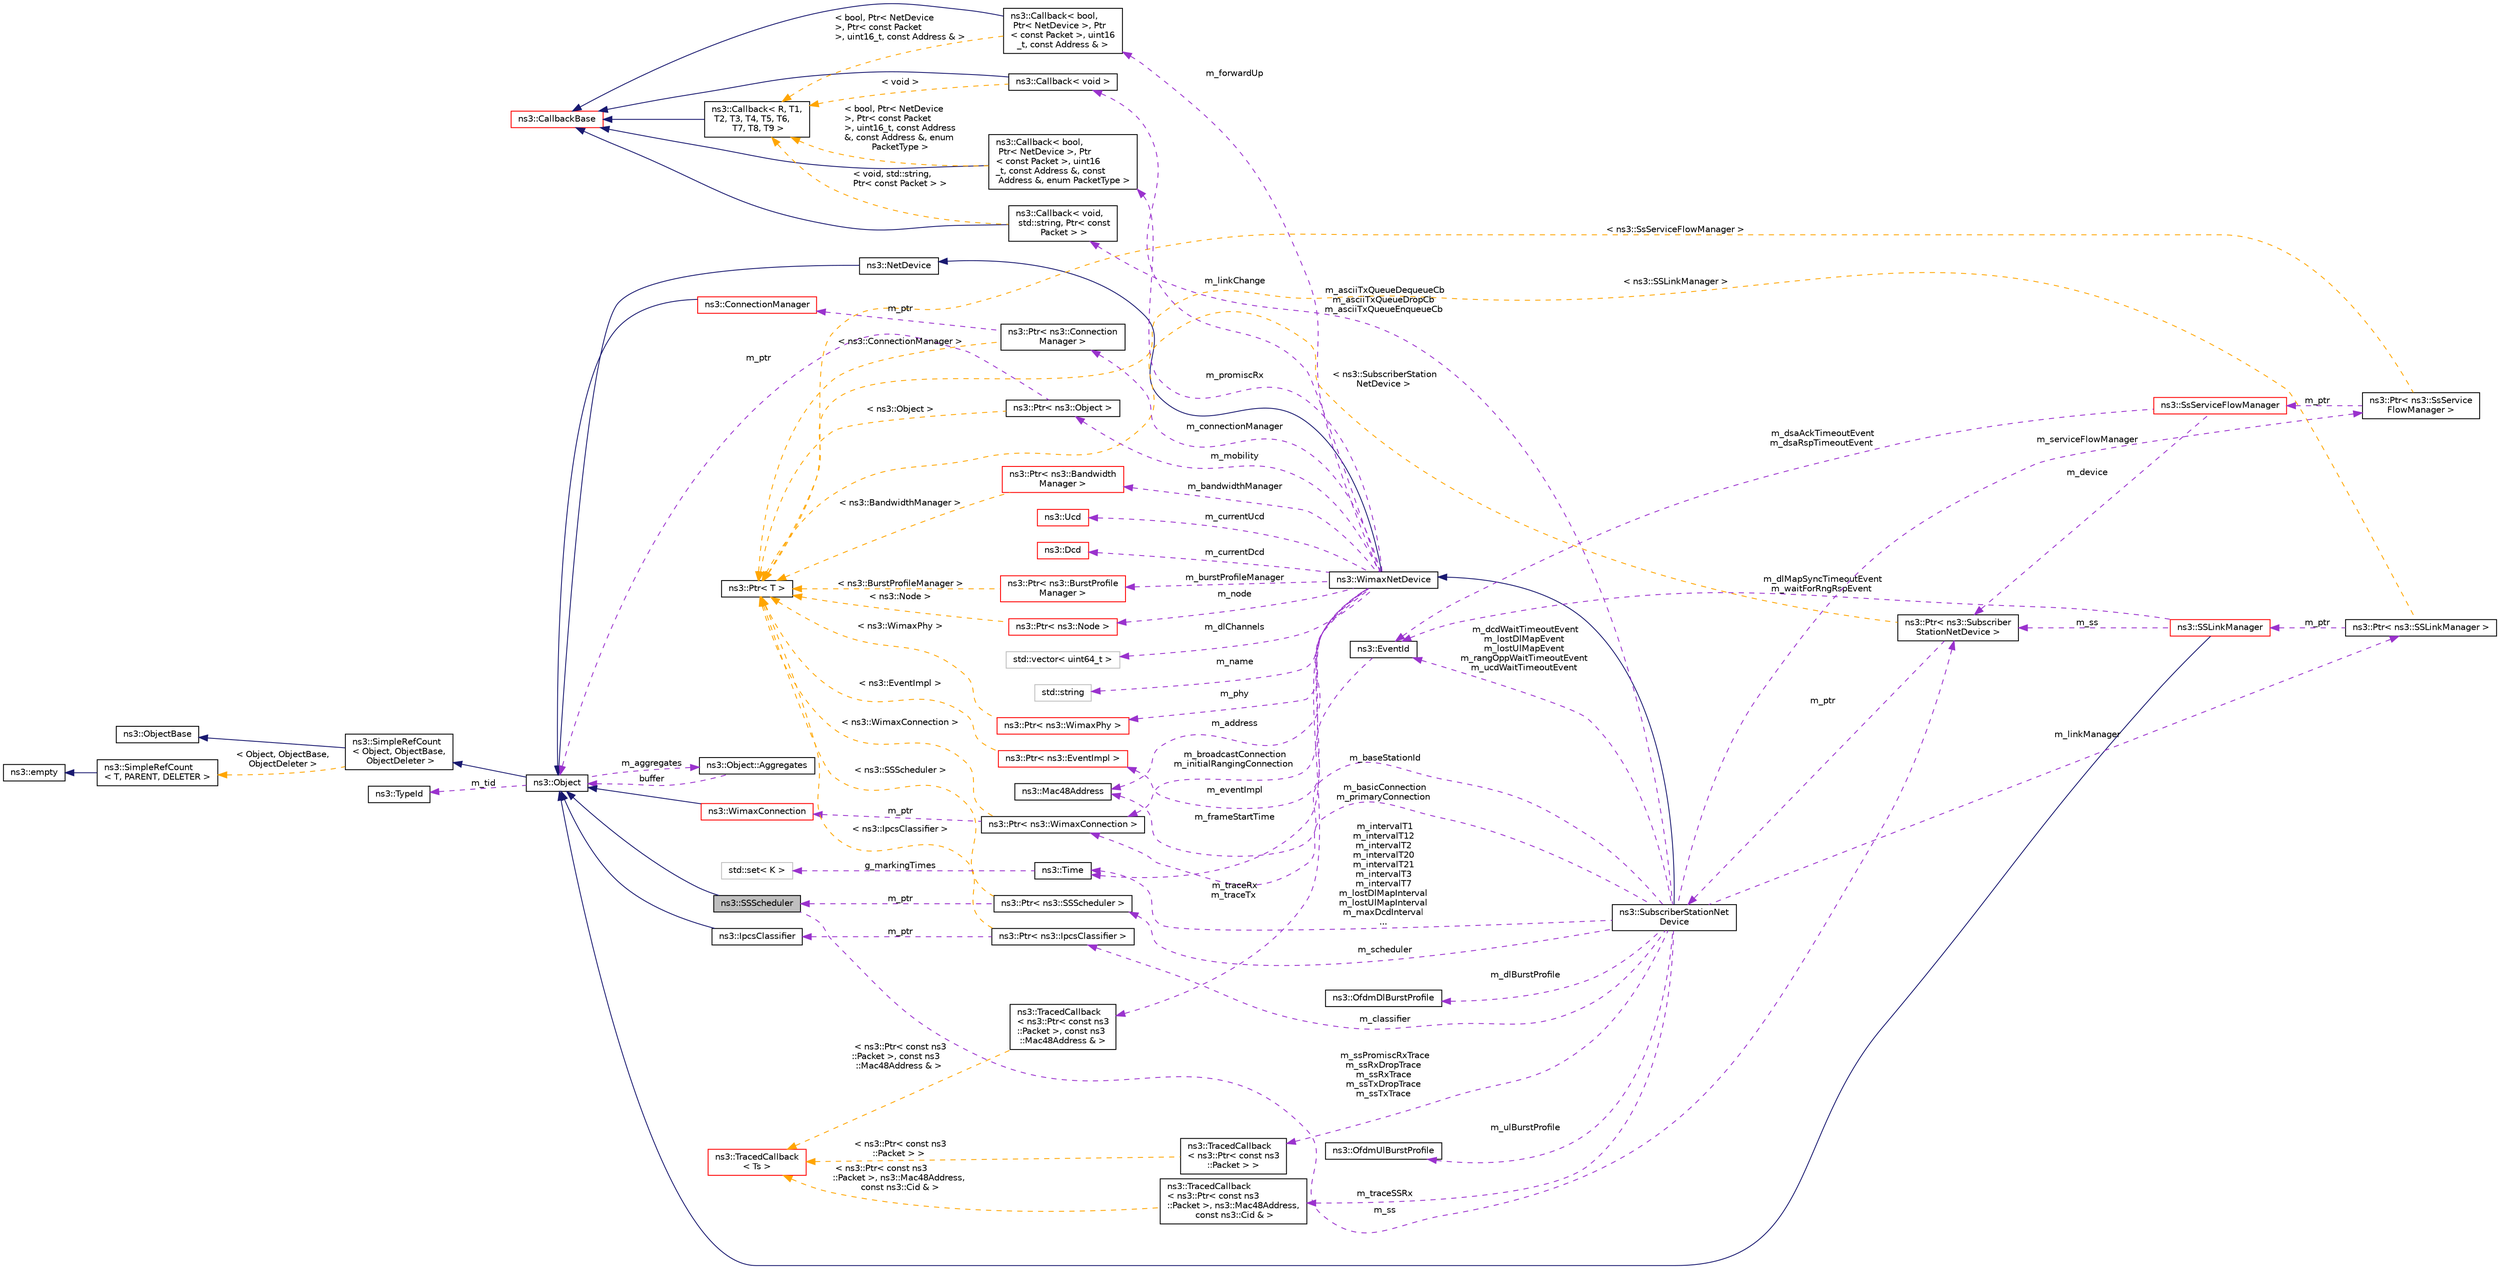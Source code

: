 digraph "ns3::SSScheduler"
{
 // LATEX_PDF_SIZE
  edge [fontname="Helvetica",fontsize="10",labelfontname="Helvetica",labelfontsize="10"];
  node [fontname="Helvetica",fontsize="10",shape=record];
  rankdir="LR";
  Node1 [label="ns3::SSScheduler",height=0.2,width=0.4,color="black", fillcolor="grey75", style="filled", fontcolor="black",tooltip=" "];
  Node2 -> Node1 [dir="back",color="midnightblue",fontsize="10",style="solid",fontname="Helvetica"];
  Node2 [label="ns3::Object",height=0.2,width=0.4,color="black", fillcolor="white", style="filled",URL="$classns3_1_1_object.html",tooltip="A base class which provides memory management and object aggregation."];
  Node3 -> Node2 [dir="back",color="midnightblue",fontsize="10",style="solid",fontname="Helvetica"];
  Node3 [label="ns3::SimpleRefCount\l\< Object, ObjectBase,\l ObjectDeleter \>",height=0.2,width=0.4,color="black", fillcolor="white", style="filled",URL="$classns3_1_1_simple_ref_count.html",tooltip=" "];
  Node4 -> Node3 [dir="back",color="midnightblue",fontsize="10",style="solid",fontname="Helvetica"];
  Node4 [label="ns3::ObjectBase",height=0.2,width=0.4,color="black", fillcolor="white", style="filled",URL="$classns3_1_1_object_base.html",tooltip="Anchor the ns-3 type and attribute system."];
  Node5 -> Node3 [dir="back",color="orange",fontsize="10",style="dashed",label=" \< Object, ObjectBase,\l ObjectDeleter \>" ,fontname="Helvetica"];
  Node5 [label="ns3::SimpleRefCount\l\< T, PARENT, DELETER \>",height=0.2,width=0.4,color="black", fillcolor="white", style="filled",URL="$classns3_1_1_simple_ref_count.html",tooltip="A template-based reference counting class."];
  Node6 -> Node5 [dir="back",color="midnightblue",fontsize="10",style="solid",fontname="Helvetica"];
  Node6 [label="ns3::empty",height=0.2,width=0.4,color="black", fillcolor="white", style="filled",URL="$classns3_1_1empty.html",tooltip="make Callback use a separate empty type"];
  Node7 -> Node2 [dir="back",color="darkorchid3",fontsize="10",style="dashed",label=" m_tid" ,fontname="Helvetica"];
  Node7 [label="ns3::TypeId",height=0.2,width=0.4,color="black", fillcolor="white", style="filled",URL="$classns3_1_1_type_id.html",tooltip="a unique identifier for an interface."];
  Node8 -> Node2 [dir="back",color="darkorchid3",fontsize="10",style="dashed",label=" m_aggregates" ,fontname="Helvetica"];
  Node8 [label="ns3::Object::Aggregates",height=0.2,width=0.4,color="black", fillcolor="white", style="filled",URL="$structns3_1_1_object_1_1_aggregates.html",tooltip="The list of Objects aggregated to this one."];
  Node2 -> Node8 [dir="back",color="darkorchid3",fontsize="10",style="dashed",label=" buffer" ,fontname="Helvetica"];
  Node9 -> Node1 [dir="back",color="darkorchid3",fontsize="10",style="dashed",label=" m_ss" ,fontname="Helvetica"];
  Node9 [label="ns3::Ptr\< ns3::Subscriber\lStationNetDevice \>",height=0.2,width=0.4,color="black", fillcolor="white", style="filled",URL="$classns3_1_1_ptr.html",tooltip=" "];
  Node10 -> Node9 [dir="back",color="darkorchid3",fontsize="10",style="dashed",label=" m_ptr" ,fontname="Helvetica"];
  Node10 [label="ns3::SubscriberStationNet\lDevice",height=0.2,width=0.4,color="black", fillcolor="white", style="filled",URL="$classns3_1_1_subscriber_station_net_device.html",tooltip="SubscriberStationNetDevice subclass of WimaxNetDevice."];
  Node11 -> Node10 [dir="back",color="midnightblue",fontsize="10",style="solid",fontname="Helvetica"];
  Node11 [label="ns3::WimaxNetDevice",height=0.2,width=0.4,color="black", fillcolor="white", style="filled",URL="$classns3_1_1_wimax_net_device.html",tooltip="Hold together all WiMAX-related objects in a NetDevice."];
  Node12 -> Node11 [dir="back",color="midnightblue",fontsize="10",style="solid",fontname="Helvetica"];
  Node12 [label="ns3::NetDevice",height=0.2,width=0.4,color="black", fillcolor="white", style="filled",URL="$classns3_1_1_net_device.html",tooltip="Network layer to device interface."];
  Node2 -> Node12 [dir="back",color="midnightblue",fontsize="10",style="solid",fontname="Helvetica"];
  Node13 -> Node11 [dir="back",color="darkorchid3",fontsize="10",style="dashed",label=" m_address" ,fontname="Helvetica"];
  Node13 [label="ns3::Mac48Address",height=0.2,width=0.4,color="black", fillcolor="white", style="filled",URL="$classns3_1_1_mac48_address.html",tooltip="an EUI-48 address"];
  Node14 -> Node11 [dir="back",color="darkorchid3",fontsize="10",style="dashed",label=" m_broadcastConnection\nm_initialRangingConnection" ,fontname="Helvetica"];
  Node14 [label="ns3::Ptr\< ns3::WimaxConnection \>",height=0.2,width=0.4,color="black", fillcolor="white", style="filled",URL="$classns3_1_1_ptr.html",tooltip=" "];
  Node15 -> Node14 [dir="back",color="darkorchid3",fontsize="10",style="dashed",label=" m_ptr" ,fontname="Helvetica"];
  Node15 [label="ns3::WimaxConnection",height=0.2,width=0.4,color="red", fillcolor="white", style="filled",URL="$classns3_1_1_wimax_connection.html",tooltip="Class to represent WiMAX connections."];
  Node2 -> Node15 [dir="back",color="midnightblue",fontsize="10",style="solid",fontname="Helvetica"];
  Node47 -> Node14 [dir="back",color="orange",fontsize="10",style="dashed",label=" \< ns3::WimaxConnection \>" ,fontname="Helvetica"];
  Node47 [label="ns3::Ptr\< T \>",height=0.2,width=0.4,color="black", fillcolor="white", style="filled",URL="$classns3_1_1_ptr.html",tooltip="Smart pointer class similar to boost::intrusive_ptr."];
  Node73 -> Node11 [dir="back",color="darkorchid3",fontsize="10",style="dashed",label=" m_promiscRx" ,fontname="Helvetica"];
  Node73 [label="ns3::Callback\< bool,\l Ptr\< NetDevice \>, Ptr\l\< const Packet \>, uint16\l_t, const Address &, const\l Address &, enum PacketType \>",height=0.2,width=0.4,color="black", fillcolor="white", style="filled",URL="$classns3_1_1_callback.html",tooltip=" "];
  Node43 -> Node73 [dir="back",color="midnightblue",fontsize="10",style="solid",fontname="Helvetica"];
  Node43 [label="ns3::CallbackBase",height=0.2,width=0.4,color="red", fillcolor="white", style="filled",URL="$classns3_1_1_callback_base.html",tooltip="Base class for Callback class."];
  Node48 -> Node73 [dir="back",color="orange",fontsize="10",style="dashed",label=" \< bool, Ptr\< NetDevice\l \>, Ptr\< const Packet\l \>, uint16_t, const Address\l &, const Address &, enum\l PacketType \>" ,fontname="Helvetica"];
  Node48 [label="ns3::Callback\< R, T1,\l T2, T3, T4, T5, T6,\l T7, T8, T9 \>",height=0.2,width=0.4,color="black", fillcolor="white", style="filled",URL="$classns3_1_1_callback.html",tooltip="Callback template class."];
  Node43 -> Node48 [dir="back",color="midnightblue",fontsize="10",style="solid",fontname="Helvetica"];
  Node74 -> Node11 [dir="back",color="darkorchid3",fontsize="10",style="dashed",label=" m_connectionManager" ,fontname="Helvetica"];
  Node74 [label="ns3::Ptr\< ns3::Connection\lManager \>",height=0.2,width=0.4,color="black", fillcolor="white", style="filled",URL="$classns3_1_1_ptr.html",tooltip=" "];
  Node75 -> Node74 [dir="back",color="darkorchid3",fontsize="10",style="dashed",label=" m_ptr" ,fontname="Helvetica"];
  Node75 [label="ns3::ConnectionManager",height=0.2,width=0.4,color="red", fillcolor="white", style="filled",URL="$classns3_1_1_connection_manager.html",tooltip="The same connection manager class serves both for BS and SS though some functions are exclusive to on..."];
  Node2 -> Node75 [dir="back",color="midnightblue",fontsize="10",style="solid",fontname="Helvetica"];
  Node47 -> Node74 [dir="back",color="orange",fontsize="10",style="dashed",label=" \< ns3::ConnectionManager \>" ,fontname="Helvetica"];
  Node78 -> Node11 [dir="back",color="darkorchid3",fontsize="10",style="dashed",label=" m_currentUcd" ,fontname="Helvetica"];
  Node78 [label="ns3::Ucd",height=0.2,width=0.4,color="red", fillcolor="white", style="filled",URL="$classns3_1_1_ucd.html",tooltip="This class implements the UCD message as described by \"IEEE Standard for Local and metropolitan area ..."];
  Node83 -> Node11 [dir="back",color="darkorchid3",fontsize="10",style="dashed",label=" m_currentDcd" ,fontname="Helvetica"];
  Node83 [label="ns3::Dcd",height=0.2,width=0.4,color="red", fillcolor="white", style="filled",URL="$classns3_1_1_dcd.html",tooltip="This class implements Downlink channel descriptor as described by \"IEEE Standard for Local and metrop..."];
  Node88 -> Node11 [dir="back",color="darkorchid3",fontsize="10",style="dashed",label=" m_node" ,fontname="Helvetica"];
  Node88 [label="ns3::Ptr\< ns3::Node \>",height=0.2,width=0.4,color="red", fillcolor="white", style="filled",URL="$classns3_1_1_ptr.html",tooltip=" "];
  Node47 -> Node88 [dir="back",color="orange",fontsize="10",style="dashed",label=" \< ns3::Node \>" ,fontname="Helvetica"];
  Node110 -> Node11 [dir="back",color="darkorchid3",fontsize="10",style="dashed",label=" m_forwardUp" ,fontname="Helvetica"];
  Node110 [label="ns3::Callback\< bool,\l Ptr\< NetDevice \>, Ptr\l\< const Packet \>, uint16\l_t, const Address & \>",height=0.2,width=0.4,color="black", fillcolor="white", style="filled",URL="$classns3_1_1_callback.html",tooltip=" "];
  Node43 -> Node110 [dir="back",color="midnightblue",fontsize="10",style="solid",fontname="Helvetica"];
  Node48 -> Node110 [dir="back",color="orange",fontsize="10",style="dashed",label=" \< bool, Ptr\< NetDevice\l \>, Ptr\< const Packet\l \>, uint16_t, const Address & \>" ,fontname="Helvetica"];
  Node18 -> Node11 [dir="back",color="darkorchid3",fontsize="10",style="dashed",label=" m_frameStartTime" ,fontname="Helvetica"];
  Node18 [label="ns3::Time",height=0.2,width=0.4,color="black", fillcolor="white", style="filled",URL="$classns3_1_1_time.html",tooltip="Simulation virtual time values and global simulation resolution."];
  Node19 -> Node18 [dir="back",color="darkorchid3",fontsize="10",style="dashed",label=" g_markingTimes" ,fontname="Helvetica"];
  Node19 [label="std::set\< K \>",height=0.2,width=0.4,color="grey75", fillcolor="white", style="filled",tooltip=" "];
  Node111 -> Node11 [dir="back",color="darkorchid3",fontsize="10",style="dashed",label=" m_linkChange" ,fontname="Helvetica"];
  Node111 [label="ns3::Callback\< void \>",height=0.2,width=0.4,color="black", fillcolor="white", style="filled",URL="$classns3_1_1_callback.html",tooltip=" "];
  Node43 -> Node111 [dir="back",color="midnightblue",fontsize="10",style="solid",fontname="Helvetica"];
  Node48 -> Node111 [dir="back",color="orange",fontsize="10",style="dashed",label=" \< void \>" ,fontname="Helvetica"];
  Node112 -> Node11 [dir="back",color="darkorchid3",fontsize="10",style="dashed",label=" m_dlChannels" ,fontname="Helvetica"];
  Node112 [label="std::vector\< uint64_t \>",height=0.2,width=0.4,color="grey75", fillcolor="white", style="filled",tooltip=" "];
  Node21 -> Node11 [dir="back",color="darkorchid3",fontsize="10",style="dashed",label=" m_name" ,fontname="Helvetica"];
  Node21 [label="std::string",height=0.2,width=0.4,color="grey75", fillcolor="white", style="filled",tooltip=" "];
  Node113 -> Node11 [dir="back",color="darkorchid3",fontsize="10",style="dashed",label=" m_phy" ,fontname="Helvetica"];
  Node113 [label="ns3::Ptr\< ns3::WimaxPhy \>",height=0.2,width=0.4,color="red", fillcolor="white", style="filled",URL="$classns3_1_1_ptr.html",tooltip=" "];
  Node47 -> Node113 [dir="back",color="orange",fontsize="10",style="dashed",label=" \< ns3::WimaxPhy \>" ,fontname="Helvetica"];
  Node122 -> Node11 [dir="back",color="darkorchid3",fontsize="10",style="dashed",label=" m_traceRx\nm_traceTx" ,fontname="Helvetica"];
  Node122 [label="ns3::TracedCallback\l\< ns3::Ptr\< const ns3\l::Packet \>, const ns3\l::Mac48Address & \>",height=0.2,width=0.4,color="black", fillcolor="white", style="filled",URL="$classns3_1_1_traced_callback.html",tooltip=" "];
  Node40 -> Node122 [dir="back",color="orange",fontsize="10",style="dashed",label=" \< ns3::Ptr\< const ns3\l::Packet \>, const ns3\l::Mac48Address & \>" ,fontname="Helvetica"];
  Node40 [label="ns3::TracedCallback\l\< Ts \>",height=0.2,width=0.4,color="red", fillcolor="white", style="filled",URL="$classns3_1_1_traced_callback.html",tooltip="Forward calls to a chain of Callback."];
  Node121 -> Node11 [dir="back",color="darkorchid3",fontsize="10",style="dashed",label=" m_mobility" ,fontname="Helvetica"];
  Node121 [label="ns3::Ptr\< ns3::Object \>",height=0.2,width=0.4,color="black", fillcolor="white", style="filled",URL="$classns3_1_1_ptr.html",tooltip=" "];
  Node2 -> Node121 [dir="back",color="darkorchid3",fontsize="10",style="dashed",label=" m_ptr" ,fontname="Helvetica"];
  Node47 -> Node121 [dir="back",color="orange",fontsize="10",style="dashed",label=" \< ns3::Object \>" ,fontname="Helvetica"];
  Node123 -> Node11 [dir="back",color="darkorchid3",fontsize="10",style="dashed",label=" m_bandwidthManager" ,fontname="Helvetica"];
  Node123 [label="ns3::Ptr\< ns3::Bandwidth\lManager \>",height=0.2,width=0.4,color="red", fillcolor="white", style="filled",URL="$classns3_1_1_ptr.html",tooltip=" "];
  Node47 -> Node123 [dir="back",color="orange",fontsize="10",style="dashed",label=" \< ns3::BandwidthManager \>" ,fontname="Helvetica"];
  Node125 -> Node11 [dir="back",color="darkorchid3",fontsize="10",style="dashed",label=" m_burstProfileManager" ,fontname="Helvetica"];
  Node125 [label="ns3::Ptr\< ns3::BurstProfile\lManager \>",height=0.2,width=0.4,color="red", fillcolor="white", style="filled",URL="$classns3_1_1_ptr.html",tooltip=" "];
  Node47 -> Node125 [dir="back",color="orange",fontsize="10",style="dashed",label=" \< ns3::BurstProfileManager \>" ,fontname="Helvetica"];
  Node39 -> Node10 [dir="back",color="darkorchid3",fontsize="10",style="dashed",label=" m_ssPromiscRxTrace\nm_ssRxDropTrace\nm_ssRxTrace\nm_ssTxDropTrace\nm_ssTxTrace" ,fontname="Helvetica"];
  Node39 [label="ns3::TracedCallback\l\< ns3::Ptr\< const ns3\l::Packet \> \>",height=0.2,width=0.4,color="black", fillcolor="white", style="filled",URL="$classns3_1_1_traced_callback.html",tooltip=" "];
  Node40 -> Node39 [dir="back",color="orange",fontsize="10",style="dashed",label=" \< ns3::Ptr\< const ns3\l::Packet \> \>" ,fontname="Helvetica"];
  Node13 -> Node10 [dir="back",color="darkorchid3",fontsize="10",style="dashed",label=" m_baseStationId" ,fontname="Helvetica"];
  Node87 -> Node10 [dir="back",color="darkorchid3",fontsize="10",style="dashed",label=" m_dlBurstProfile" ,fontname="Helvetica"];
  Node87 [label="ns3::OfdmDlBurstProfile",height=0.2,width=0.4,color="black", fillcolor="white", style="filled",URL="$classns3_1_1_ofdm_dl_burst_profile.html",tooltip="This class implements the OFDM Downlink burst profile descriptor as described by \"IEEE Standard for L..."];
  Node14 -> Node10 [dir="back",color="darkorchid3",fontsize="10",style="dashed",label=" m_basicConnection\nm_primaryConnection" ,fontname="Helvetica"];
  Node127 -> Node10 [dir="back",color="darkorchid3",fontsize="10",style="dashed",label=" m_traceSSRx" ,fontname="Helvetica"];
  Node127 [label="ns3::TracedCallback\l\< ns3::Ptr\< const ns3\l::Packet \>, ns3::Mac48Address,\l const ns3::Cid & \>",height=0.2,width=0.4,color="black", fillcolor="white", style="filled",URL="$classns3_1_1_traced_callback.html",tooltip=" "];
  Node40 -> Node127 [dir="back",color="orange",fontsize="10",style="dashed",label=" \< ns3::Ptr\< const ns3\l::Packet \>, ns3::Mac48Address,\l const ns3::Cid & \>" ,fontname="Helvetica"];
  Node128 -> Node10 [dir="back",color="darkorchid3",fontsize="10",style="dashed",label=" m_classifier" ,fontname="Helvetica"];
  Node128 [label="ns3::Ptr\< ns3::IpcsClassifier \>",height=0.2,width=0.4,color="black", fillcolor="white", style="filled",URL="$classns3_1_1_ptr.html",tooltip=" "];
  Node129 -> Node128 [dir="back",color="darkorchid3",fontsize="10",style="dashed",label=" m_ptr" ,fontname="Helvetica"];
  Node129 [label="ns3::IpcsClassifier",height=0.2,width=0.4,color="black", fillcolor="white", style="filled",URL="$classns3_1_1_ipcs_classifier.html",tooltip=" "];
  Node2 -> Node129 [dir="back",color="midnightblue",fontsize="10",style="solid",fontname="Helvetica"];
  Node47 -> Node128 [dir="back",color="orange",fontsize="10",style="dashed",label=" \< ns3::IpcsClassifier \>" ,fontname="Helvetica"];
  Node93 -> Node10 [dir="back",color="darkorchid3",fontsize="10",style="dashed",label=" m_dcdWaitTimeoutEvent\nm_lostDlMapEvent\nm_lostUlMapEvent\nm_rangOppWaitTimeoutEvent\nm_ucdWaitTimeoutEvent" ,fontname="Helvetica"];
  Node93 [label="ns3::EventId",height=0.2,width=0.4,color="black", fillcolor="white", style="filled",URL="$classns3_1_1_event_id.html",tooltip="An identifier for simulation events."];
  Node94 -> Node93 [dir="back",color="darkorchid3",fontsize="10",style="dashed",label=" m_eventImpl" ,fontname="Helvetica"];
  Node94 [label="ns3::Ptr\< ns3::EventImpl \>",height=0.2,width=0.4,color="red", fillcolor="white", style="filled",URL="$classns3_1_1_ptr.html",tooltip=" "];
  Node47 -> Node94 [dir="back",color="orange",fontsize="10",style="dashed",label=" \< ns3::EventImpl \>" ,fontname="Helvetica"];
  Node130 -> Node10 [dir="back",color="darkorchid3",fontsize="10",style="dashed",label=" m_linkManager" ,fontname="Helvetica"];
  Node130 [label="ns3::Ptr\< ns3::SSLinkManager \>",height=0.2,width=0.4,color="black", fillcolor="white", style="filled",URL="$classns3_1_1_ptr.html",tooltip=" "];
  Node131 -> Node130 [dir="back",color="darkorchid3",fontsize="10",style="dashed",label=" m_ptr" ,fontname="Helvetica"];
  Node131 [label="ns3::SSLinkManager",height=0.2,width=0.4,color="red", fillcolor="white", style="filled",URL="$classns3_1_1_s_s_link_manager.html",tooltip="this class implements the link manager of subscriber station net device."];
  Node2 -> Node131 [dir="back",color="midnightblue",fontsize="10",style="solid",fontname="Helvetica"];
  Node93 -> Node131 [dir="back",color="darkorchid3",fontsize="10",style="dashed",label=" m_dlMapSyncTimeoutEvent\nm_waitForRngRspEvent" ,fontname="Helvetica"];
  Node9 -> Node131 [dir="back",color="darkorchid3",fontsize="10",style="dashed",label=" m_ss" ,fontname="Helvetica"];
  Node47 -> Node130 [dir="back",color="orange",fontsize="10",style="dashed",label=" \< ns3::SSLinkManager \>" ,fontname="Helvetica"];
  Node133 -> Node10 [dir="back",color="darkorchid3",fontsize="10",style="dashed",label=" m_serviceFlowManager" ,fontname="Helvetica"];
  Node133 [label="ns3::Ptr\< ns3::SsService\lFlowManager \>",height=0.2,width=0.4,color="black", fillcolor="white", style="filled",URL="$classns3_1_1_ptr.html",tooltip=" "];
  Node134 -> Node133 [dir="back",color="darkorchid3",fontsize="10",style="dashed",label=" m_ptr" ,fontname="Helvetica"];
  Node134 [label="ns3::SsServiceFlowManager",height=0.2,width=0.4,color="red", fillcolor="white", style="filled",URL="$classns3_1_1_ss_service_flow_manager.html",tooltip="SsServiceFlowManager class."];
  Node93 -> Node134 [dir="back",color="darkorchid3",fontsize="10",style="dashed",label=" m_dsaAckTimeoutEvent\nm_dsaRspTimeoutEvent" ,fontname="Helvetica"];
  Node9 -> Node134 [dir="back",color="darkorchid3",fontsize="10",style="dashed",label=" m_device" ,fontname="Helvetica"];
  Node47 -> Node133 [dir="back",color="orange",fontsize="10",style="dashed",label=" \< ns3::SsServiceFlowManager \>" ,fontname="Helvetica"];
  Node18 -> Node10 [dir="back",color="darkorchid3",fontsize="10",style="dashed",label=" m_intervalT1\nm_intervalT12\nm_intervalT2\nm_intervalT20\nm_intervalT21\nm_intervalT3\nm_intervalT7\nm_lostDlMapInterval\nm_lostUlMapInterval\nm_maxDcdInterval\n..." ,fontname="Helvetica"];
  Node139 -> Node10 [dir="back",color="darkorchid3",fontsize="10",style="dashed",label=" m_asciiTxQueueDequeueCb\nm_asciiTxQueueDropCb\nm_asciiTxQueueEnqueueCb" ,fontname="Helvetica"];
  Node139 [label="ns3::Callback\< void,\l std::string, Ptr\< const\l Packet \> \>",height=0.2,width=0.4,color="black", fillcolor="white", style="filled",URL="$classns3_1_1_callback.html",tooltip=" "];
  Node43 -> Node139 [dir="back",color="midnightblue",fontsize="10",style="solid",fontname="Helvetica"];
  Node48 -> Node139 [dir="back",color="orange",fontsize="10",style="dashed",label=" \< void, std::string,\l Ptr\< const Packet \> \>" ,fontname="Helvetica"];
  Node80 -> Node10 [dir="back",color="darkorchid3",fontsize="10",style="dashed",label=" m_ulBurstProfile" ,fontname="Helvetica"];
  Node80 [label="ns3::OfdmUlBurstProfile",height=0.2,width=0.4,color="black", fillcolor="white", style="filled",URL="$classns3_1_1_ofdm_ul_burst_profile.html",tooltip="This class implements the UL burst profile as described by \"IEEE Standard for Local and metropolitan ..."];
  Node140 -> Node10 [dir="back",color="darkorchid3",fontsize="10",style="dashed",label=" m_scheduler" ,fontname="Helvetica"];
  Node140 [label="ns3::Ptr\< ns3::SSScheduler \>",height=0.2,width=0.4,color="black", fillcolor="white", style="filled",URL="$classns3_1_1_ptr.html",tooltip=" "];
  Node1 -> Node140 [dir="back",color="darkorchid3",fontsize="10",style="dashed",label=" m_ptr" ,fontname="Helvetica"];
  Node47 -> Node140 [dir="back",color="orange",fontsize="10",style="dashed",label=" \< ns3::SSScheduler \>" ,fontname="Helvetica"];
  Node47 -> Node9 [dir="back",color="orange",fontsize="10",style="dashed",label=" \< ns3::SubscriberStation\lNetDevice \>" ,fontname="Helvetica"];
}
